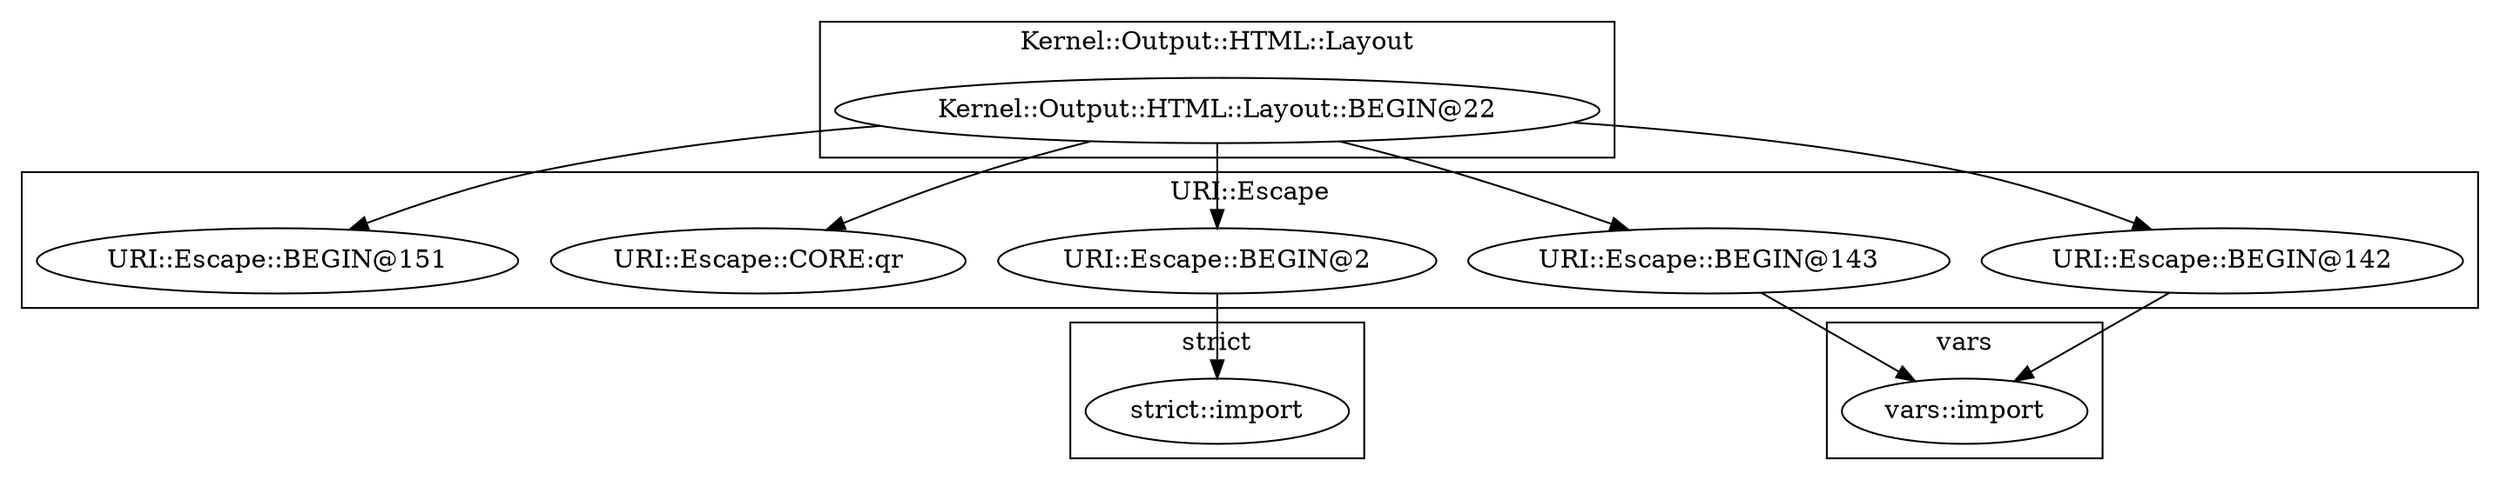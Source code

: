 digraph {
graph [overlap=false]
subgraph cluster_vars {
	label="vars";
	"vars::import";
}
subgraph cluster_strict {
	label="strict";
	"strict::import";
}
subgraph cluster_URI_Escape {
	label="URI::Escape";
	"URI::Escape::BEGIN@2";
	"URI::Escape::BEGIN@143";
	"URI::Escape::BEGIN@142";
	"URI::Escape::CORE:qr";
	"URI::Escape::BEGIN@151";
}
subgraph cluster_Kernel_Output_HTML_Layout {
	label="Kernel::Output::HTML::Layout";
	"Kernel::Output::HTML::Layout::BEGIN@22";
}
"Kernel::Output::HTML::Layout::BEGIN@22" -> "URI::Escape::CORE:qr";
"Kernel::Output::HTML::Layout::BEGIN@22" -> "URI::Escape::BEGIN@143";
"Kernel::Output::HTML::Layout::BEGIN@22" -> "URI::Escape::BEGIN@142";
"Kernel::Output::HTML::Layout::BEGIN@22" -> "URI::Escape::BEGIN@151";
"URI::Escape::BEGIN@143" -> "vars::import";
"URI::Escape::BEGIN@142" -> "vars::import";
"Kernel::Output::HTML::Layout::BEGIN@22" -> "URI::Escape::BEGIN@2";
"URI::Escape::BEGIN@2" -> "strict::import";
}
